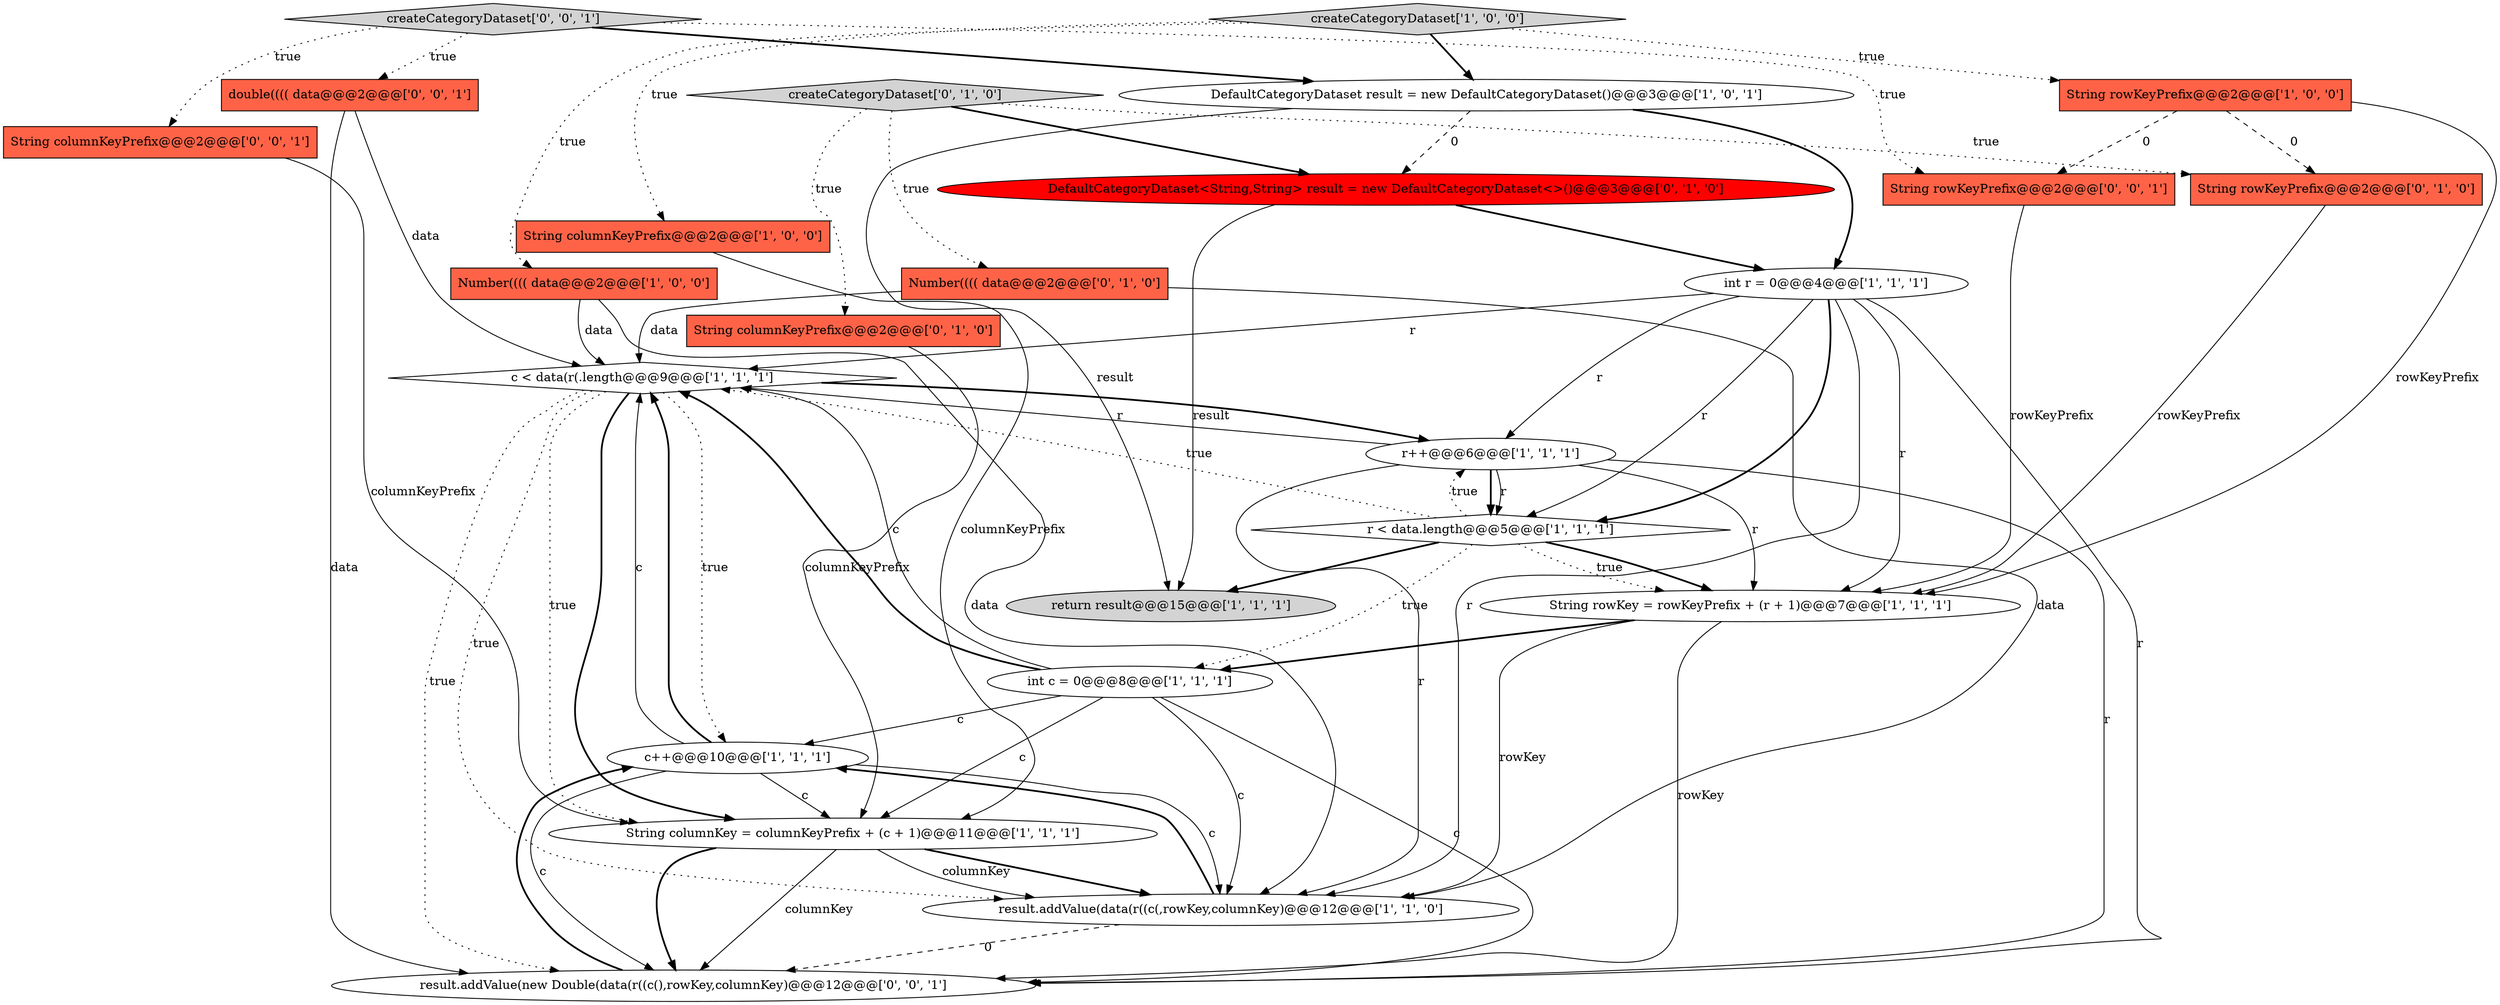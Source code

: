 digraph {
22 [style = filled, label = "double(((( data@@@2@@@['0', '0', '1']", fillcolor = tomato, shape = box image = "AAA0AAABBB3BBB"];
23 [style = filled, label = "String columnKeyPrefix@@@2@@@['0', '0', '1']", fillcolor = tomato, shape = box image = "AAA0AAABBB3BBB"];
13 [style = filled, label = "c < data(r(.length@@@9@@@['1', '1', '1']", fillcolor = white, shape = diamond image = "AAA0AAABBB1BBB"];
16 [style = filled, label = "String columnKeyPrefix@@@2@@@['0', '1', '0']", fillcolor = tomato, shape = box image = "AAA0AAABBB2BBB"];
5 [style = filled, label = "c++@@@10@@@['1', '1', '1']", fillcolor = white, shape = ellipse image = "AAA0AAABBB1BBB"];
2 [style = filled, label = "int r = 0@@@4@@@['1', '1', '1']", fillcolor = white, shape = ellipse image = "AAA0AAABBB1BBB"];
3 [style = filled, label = "r++@@@6@@@['1', '1', '1']", fillcolor = white, shape = ellipse image = "AAA0AAABBB1BBB"];
21 [style = filled, label = "result.addValue(new Double(data(r((c(),rowKey,columnKey)@@@12@@@['0', '0', '1']", fillcolor = white, shape = ellipse image = "AAA0AAABBB3BBB"];
18 [style = filled, label = "Number(((( data@@@2@@@['0', '1', '0']", fillcolor = tomato, shape = box image = "AAA0AAABBB2BBB"];
15 [style = filled, label = "createCategoryDataset['0', '1', '0']", fillcolor = lightgray, shape = diamond image = "AAA0AAABBB2BBB"];
7 [style = filled, label = "String rowKey = rowKeyPrefix + (r + 1)@@@7@@@['1', '1', '1']", fillcolor = white, shape = ellipse image = "AAA0AAABBB1BBB"];
19 [style = filled, label = "String rowKeyPrefix@@@2@@@['0', '1', '0']", fillcolor = tomato, shape = box image = "AAA1AAABBB2BBB"];
20 [style = filled, label = "createCategoryDataset['0', '0', '1']", fillcolor = lightgray, shape = diamond image = "AAA0AAABBB3BBB"];
12 [style = filled, label = "return result@@@15@@@['1', '1', '1']", fillcolor = lightgray, shape = ellipse image = "AAA0AAABBB1BBB"];
17 [style = filled, label = "DefaultCategoryDataset<String,String> result = new DefaultCategoryDataset<>()@@@3@@@['0', '1', '0']", fillcolor = red, shape = ellipse image = "AAA1AAABBB2BBB"];
0 [style = filled, label = "String columnKey = columnKeyPrefix + (c + 1)@@@11@@@['1', '1', '1']", fillcolor = white, shape = ellipse image = "AAA0AAABBB1BBB"];
1 [style = filled, label = "Number(((( data@@@2@@@['1', '0', '0']", fillcolor = tomato, shape = box image = "AAA0AAABBB1BBB"];
4 [style = filled, label = "createCategoryDataset['1', '0', '0']", fillcolor = lightgray, shape = diamond image = "AAA0AAABBB1BBB"];
8 [style = filled, label = "r < data.length@@@5@@@['1', '1', '1']", fillcolor = white, shape = diamond image = "AAA0AAABBB1BBB"];
6 [style = filled, label = "result.addValue(data(r((c(,rowKey,columnKey)@@@12@@@['1', '1', '0']", fillcolor = white, shape = ellipse image = "AAA0AAABBB1BBB"];
14 [style = filled, label = "String rowKeyPrefix@@@2@@@['1', '0', '0']", fillcolor = tomato, shape = box image = "AAA1AAABBB1BBB"];
24 [style = filled, label = "String rowKeyPrefix@@@2@@@['0', '0', '1']", fillcolor = tomato, shape = box image = "AAA0AAABBB3BBB"];
10 [style = filled, label = "String columnKeyPrefix@@@2@@@['1', '0', '0']", fillcolor = tomato, shape = box image = "AAA0AAABBB1BBB"];
9 [style = filled, label = "int c = 0@@@8@@@['1', '1', '1']", fillcolor = white, shape = ellipse image = "AAA0AAABBB1BBB"];
11 [style = filled, label = "DefaultCategoryDataset result = new DefaultCategoryDataset()@@@3@@@['1', '0', '1']", fillcolor = white, shape = ellipse image = "AAA0AAABBB1BBB"];
3->13 [style = solid, label="r"];
2->7 [style = solid, label="r"];
13->6 [style = dotted, label="true"];
14->24 [style = dashed, label="0"];
6->21 [style = dashed, label="0"];
19->7 [style = solid, label="rowKeyPrefix"];
16->0 [style = solid, label="columnKeyPrefix"];
0->6 [style = bold, label=""];
4->10 [style = dotted, label="true"];
4->1 [style = dotted, label="true"];
20->24 [style = dotted, label="true"];
2->6 [style = solid, label="r"];
15->18 [style = dotted, label="true"];
2->3 [style = solid, label="r"];
1->13 [style = solid, label="data"];
9->6 [style = solid, label="c"];
8->7 [style = dotted, label="true"];
9->13 [style = solid, label="c"];
2->8 [style = solid, label="r"];
13->5 [style = dotted, label="true"];
0->21 [style = bold, label=""];
11->17 [style = dashed, label="0"];
0->21 [style = solid, label="columnKey"];
20->11 [style = bold, label=""];
3->6 [style = solid, label="r"];
4->14 [style = dotted, label="true"];
18->6 [style = solid, label="data"];
15->16 [style = dotted, label="true"];
9->5 [style = solid, label="c"];
5->13 [style = solid, label="c"];
3->21 [style = solid, label="r"];
11->2 [style = bold, label=""];
8->3 [style = dotted, label="true"];
8->7 [style = bold, label=""];
17->12 [style = solid, label="result"];
2->13 [style = solid, label="r"];
7->9 [style = bold, label=""];
10->0 [style = solid, label="columnKeyPrefix"];
5->21 [style = solid, label="c"];
6->5 [style = bold, label=""];
15->17 [style = bold, label=""];
21->5 [style = bold, label=""];
11->12 [style = solid, label="result"];
24->7 [style = solid, label="rowKeyPrefix"];
13->3 [style = bold, label=""];
17->2 [style = bold, label=""];
13->21 [style = dotted, label="true"];
1->6 [style = solid, label="data"];
13->0 [style = dotted, label="true"];
5->0 [style = solid, label="c"];
0->6 [style = solid, label="columnKey"];
3->8 [style = bold, label=""];
7->6 [style = solid, label="rowKey"];
23->0 [style = solid, label="columnKeyPrefix"];
5->13 [style = bold, label=""];
15->19 [style = dotted, label="true"];
20->23 [style = dotted, label="true"];
3->8 [style = solid, label="r"];
8->12 [style = bold, label=""];
14->7 [style = solid, label="rowKeyPrefix"];
3->7 [style = solid, label="r"];
9->13 [style = bold, label=""];
13->0 [style = bold, label=""];
14->19 [style = dashed, label="0"];
22->21 [style = solid, label="data"];
8->13 [style = dotted, label="true"];
8->9 [style = dotted, label="true"];
22->13 [style = solid, label="data"];
20->22 [style = dotted, label="true"];
4->11 [style = bold, label=""];
9->0 [style = solid, label="c"];
7->21 [style = solid, label="rowKey"];
2->8 [style = bold, label=""];
2->21 [style = solid, label="r"];
9->21 [style = solid, label="c"];
18->13 [style = solid, label="data"];
5->6 [style = solid, label="c"];
}
